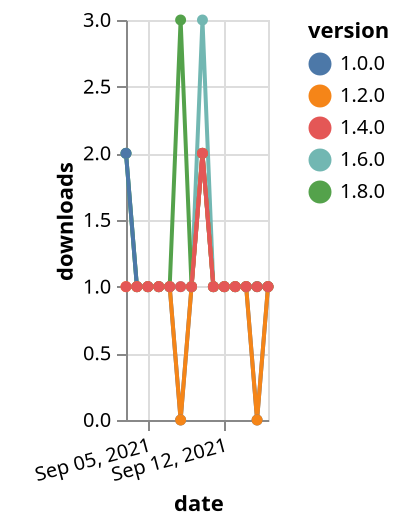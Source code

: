 {"$schema": "https://vega.github.io/schema/vega-lite/v5.json", "description": "A simple bar chart with embedded data.", "data": {"values": [{"date": "2021-09-03", "total": 192, "delta": 2, "version": "1.6.0"}, {"date": "2021-09-04", "total": 193, "delta": 1, "version": "1.6.0"}, {"date": "2021-09-05", "total": 194, "delta": 1, "version": "1.6.0"}, {"date": "2021-09-06", "total": 195, "delta": 1, "version": "1.6.0"}, {"date": "2021-09-07", "total": 196, "delta": 1, "version": "1.6.0"}, {"date": "2021-09-08", "total": 197, "delta": 1, "version": "1.6.0"}, {"date": "2021-09-09", "total": 198, "delta": 1, "version": "1.6.0"}, {"date": "2021-09-10", "total": 201, "delta": 3, "version": "1.6.0"}, {"date": "2021-09-11", "total": 202, "delta": 1, "version": "1.6.0"}, {"date": "2021-09-12", "total": 203, "delta": 1, "version": "1.6.0"}, {"date": "2021-09-13", "total": 204, "delta": 1, "version": "1.6.0"}, {"date": "2021-09-14", "total": 205, "delta": 1, "version": "1.6.0"}, {"date": "2021-09-15", "total": 206, "delta": 1, "version": "1.6.0"}, {"date": "2021-09-16", "total": 207, "delta": 1, "version": "1.6.0"}, {"date": "2021-09-03", "total": 127, "delta": 2, "version": "1.8.0"}, {"date": "2021-09-04", "total": 128, "delta": 1, "version": "1.8.0"}, {"date": "2021-09-05", "total": 129, "delta": 1, "version": "1.8.0"}, {"date": "2021-09-06", "total": 130, "delta": 1, "version": "1.8.0"}, {"date": "2021-09-07", "total": 131, "delta": 1, "version": "1.8.0"}, {"date": "2021-09-08", "total": 134, "delta": 3, "version": "1.8.0"}, {"date": "2021-09-09", "total": 135, "delta": 1, "version": "1.8.0"}, {"date": "2021-09-10", "total": 137, "delta": 2, "version": "1.8.0"}, {"date": "2021-09-11", "total": 138, "delta": 1, "version": "1.8.0"}, {"date": "2021-09-12", "total": 139, "delta": 1, "version": "1.8.0"}, {"date": "2021-09-13", "total": 140, "delta": 1, "version": "1.8.0"}, {"date": "2021-09-14", "total": 141, "delta": 1, "version": "1.8.0"}, {"date": "2021-09-15", "total": 142, "delta": 1, "version": "1.8.0"}, {"date": "2021-09-16", "total": 143, "delta": 1, "version": "1.8.0"}, {"date": "2021-09-03", "total": 188, "delta": 2, "version": "1.0.0"}, {"date": "2021-09-04", "total": 189, "delta": 1, "version": "1.0.0"}, {"date": "2021-09-05", "total": 190, "delta": 1, "version": "1.0.0"}, {"date": "2021-09-06", "total": 191, "delta": 1, "version": "1.0.0"}, {"date": "2021-09-07", "total": 192, "delta": 1, "version": "1.0.0"}, {"date": "2021-09-08", "total": 192, "delta": 0, "version": "1.0.0"}, {"date": "2021-09-09", "total": 193, "delta": 1, "version": "1.0.0"}, {"date": "2021-09-10", "total": 195, "delta": 2, "version": "1.0.0"}, {"date": "2021-09-11", "total": 196, "delta": 1, "version": "1.0.0"}, {"date": "2021-09-12", "total": 197, "delta": 1, "version": "1.0.0"}, {"date": "2021-09-13", "total": 198, "delta": 1, "version": "1.0.0"}, {"date": "2021-09-14", "total": 199, "delta": 1, "version": "1.0.0"}, {"date": "2021-09-15", "total": 199, "delta": 0, "version": "1.0.0"}, {"date": "2021-09-16", "total": 200, "delta": 1, "version": "1.0.0"}, {"date": "2021-09-03", "total": 191, "delta": 1, "version": "1.2.0"}, {"date": "2021-09-04", "total": 192, "delta": 1, "version": "1.2.0"}, {"date": "2021-09-05", "total": 193, "delta": 1, "version": "1.2.0"}, {"date": "2021-09-06", "total": 194, "delta": 1, "version": "1.2.0"}, {"date": "2021-09-07", "total": 195, "delta": 1, "version": "1.2.0"}, {"date": "2021-09-08", "total": 195, "delta": 0, "version": "1.2.0"}, {"date": "2021-09-09", "total": 196, "delta": 1, "version": "1.2.0"}, {"date": "2021-09-10", "total": 198, "delta": 2, "version": "1.2.0"}, {"date": "2021-09-11", "total": 199, "delta": 1, "version": "1.2.0"}, {"date": "2021-09-12", "total": 200, "delta": 1, "version": "1.2.0"}, {"date": "2021-09-13", "total": 201, "delta": 1, "version": "1.2.0"}, {"date": "2021-09-14", "total": 202, "delta": 1, "version": "1.2.0"}, {"date": "2021-09-15", "total": 202, "delta": 0, "version": "1.2.0"}, {"date": "2021-09-16", "total": 203, "delta": 1, "version": "1.2.0"}, {"date": "2021-09-03", "total": 171, "delta": 1, "version": "1.4.0"}, {"date": "2021-09-04", "total": 172, "delta": 1, "version": "1.4.0"}, {"date": "2021-09-05", "total": 173, "delta": 1, "version": "1.4.0"}, {"date": "2021-09-06", "total": 174, "delta": 1, "version": "1.4.0"}, {"date": "2021-09-07", "total": 175, "delta": 1, "version": "1.4.0"}, {"date": "2021-09-08", "total": 176, "delta": 1, "version": "1.4.0"}, {"date": "2021-09-09", "total": 177, "delta": 1, "version": "1.4.0"}, {"date": "2021-09-10", "total": 179, "delta": 2, "version": "1.4.0"}, {"date": "2021-09-11", "total": 180, "delta": 1, "version": "1.4.0"}, {"date": "2021-09-12", "total": 181, "delta": 1, "version": "1.4.0"}, {"date": "2021-09-13", "total": 182, "delta": 1, "version": "1.4.0"}, {"date": "2021-09-14", "total": 183, "delta": 1, "version": "1.4.0"}, {"date": "2021-09-15", "total": 184, "delta": 1, "version": "1.4.0"}, {"date": "2021-09-16", "total": 185, "delta": 1, "version": "1.4.0"}]}, "width": "container", "mark": {"type": "line", "point": {"filled": true}}, "encoding": {"x": {"field": "date", "type": "temporal", "timeUnit": "yearmonthdate", "title": "date", "axis": {"labelAngle": -15}}, "y": {"field": "delta", "type": "quantitative", "title": "downloads"}, "color": {"field": "version", "type": "nominal"}, "tooltip": {"field": "delta"}}}